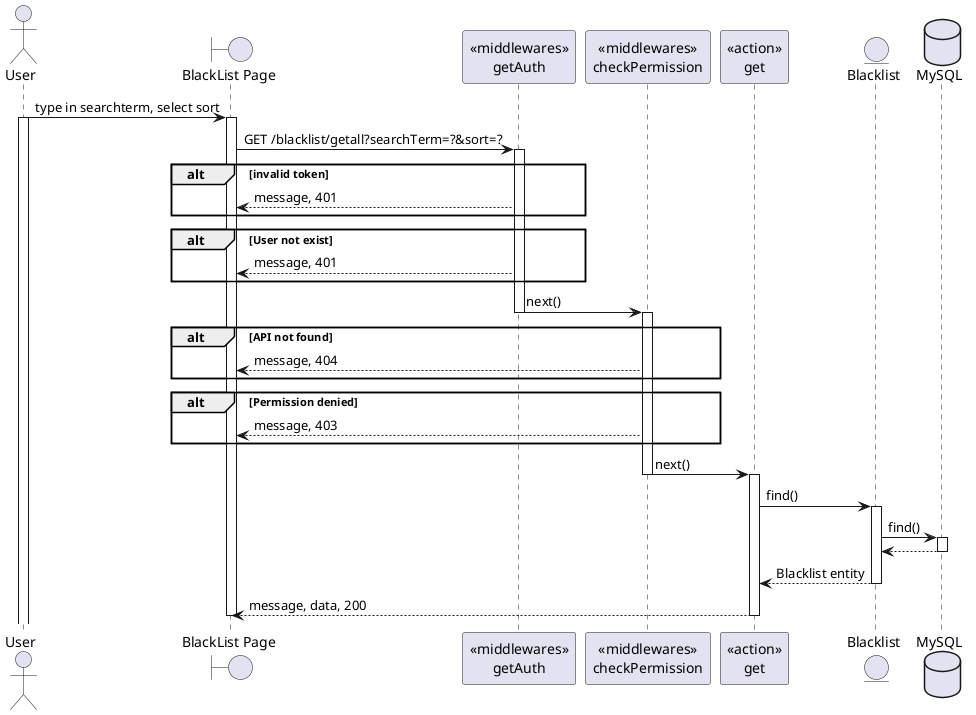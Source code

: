 @startuml
actor User
boundary "BlackList Page" as Client
participant "<<middlewares>>\ngetAuth" as mid1
participant "<<middlewares>>\ncheckPermission" as mid2
participant "<<action>>\nget" as Controller
entity "Blacklist" as Model
database "MySQL" as DB

User -> Client: type in searchterm, select sort
activate User
activate Client
Client -> mid1: GET /blacklist/getall?searchTerm=?&sort=?
activate mid1
alt invalid token
    mid1 --> Client: message, 401
end
alt User not exist
    mid1 --> Client: message, 401
end
mid1 -> mid2: next()
deactivate mid1
activate mid2
alt API not found
    mid2 --> Client: message, 404
end
alt Permission denied
    mid2 --> Client: message, 403
end
mid2 -> Controller: next()
deactivate mid2
activate Controller
Controller -> Model: find()
activate Model
Model -> DB: find()
activate DB
DB --> Model
deactivate DB
Model --> Controller: Blacklist entity
deactivate Model

Controller --> Client: message, data, 200
deactivate Controller







deactivate Client

@enduml

